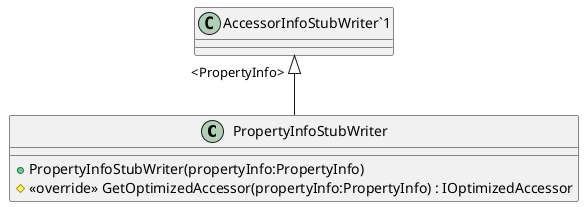 @startuml
class PropertyInfoStubWriter {
    + PropertyInfoStubWriter(propertyInfo:PropertyInfo)
    # <<override>> GetOptimizedAccessor(propertyInfo:PropertyInfo) : IOptimizedAccessor
}
"AccessorInfoStubWriter`1" "<PropertyInfo>" <|-- PropertyInfoStubWriter
@enduml

